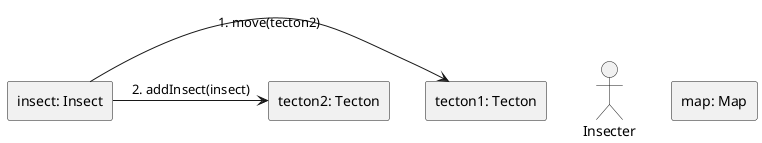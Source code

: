 
@startuml Moves insect
skinparam linestyle ortho
actor Insecter
rectangle "map: Map" as 1
rectangle "tecton1: Tecton" as 2.1
rectangle "tecton2: Tecton" as 2.2
rectangle "insect: Insect" as 3

3 -right-> 2.1: 1. move(tecton2)
3 -right-> 2.2: 2. addInsect(insect)

@enduml

